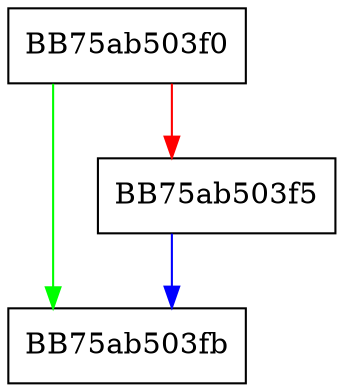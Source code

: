 digraph incrAggDepth {
  node [shape="box"];
  graph [splines=ortho];
  BB75ab503f0 -> BB75ab503fb [color="green"];
  BB75ab503f0 -> BB75ab503f5 [color="red"];
  BB75ab503f5 -> BB75ab503fb [color="blue"];
}